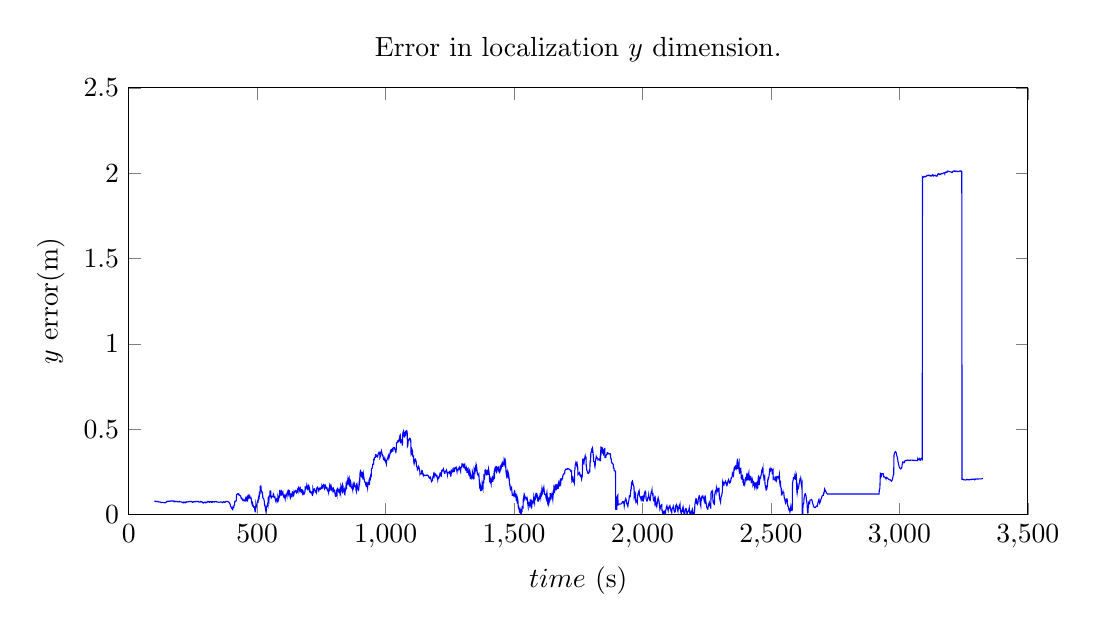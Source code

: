 % This file was created by matplotlib v0.1.0.
% Copyright (c) 2010--2014, Nico Schlömer <nico.schloemer@gmail.com>
% All rights reserved.
% 
% The lastest updates can be retrieved from
% 
% https://github.com/nschloe/matplotlib2tikz
% 
% where you can also submit bug reports and leavecomments.
% 
\begin{tikzpicture}

\begin{axis}[
title={Error in localization $y$ dimension.},
xlabel={$time$ (s)},
ylabel={$y$ error(m)},
xmin=0, xmax=3500,
ymin=0, ymax=2.5,
axis on top,
width=13cm,
height=7cm
]
\addplot [blue]
coordinates {
(100,0.077)
(101,0.078)
(102,0.078)
(103,0.078)
(104,0.078)
(105,0.076)
(106,0.077)
(107,0.077)
(108,0.077)
(109,0.076)
(110,0.076)
(111,0.076)
(112,0.076)
(113,0.076)
(114,0.076)
(115,0.074)
(116,0.074)
(117,0.074)
(118,0.073)
(119,0.074)
(120,0.074)
(121,0.074)
(122,0.074)
(123,0.073)
(124,0.072)
(125,0.072)
(126,0.07)
(127,0.07)
(128,0.07)
(129,0.071)
(130,0.071)
(131,0.071)
(132,0.071)
(133,0.07)
(134,0.07)
(135,0.07)
(136,0.07)
(137,0.07)
(138,0.07)
(139,0.07)
(140,0.069)
(141,0.068)
(142,0.068)
(143,0.069)
(144,0.07)
(145,0.071)
(146,0.072)
(147,0.075)
(148,0.076)
(149,0.076)
(150,0.077)
(151,0.076)
(152,0.077)
(153,0.078)
(154,0.078)
(155,0.078)
(156,0.078)
(157,0.078)
(158,0.078)
(159,0.078)
(160,0.078)
(161,0.079)
(162,0.079)
(163,0.079)
(164,0.079)
(165,0.079)
(166,0.079)
(167,0.079)
(168,0.08)
(169,0.079)
(170,0.079)
(171,0.079)
(172,0.079)
(173,0.079)
(174,0.079)
(175,0.079)
(176,0.076)
(177,0.075)
(178,0.075)
(179,0.078)
(180,0.078)
(181,0.077)
(182,0.076)
(183,0.076)
(184,0.077)
(185,0.077)
(186,0.076)
(187,0.077)
(188,0.077)
(189,0.077)
(190,0.075)
(191,0.075)
(192,0.075)
(193,0.074)
(194,0.074)
(195,0.074)
(196,0.074)
(197,0.077)
(198,0.078)
(199,0.077)
(200,0.074)
(201,0.074)
(202,0.074)
(203,0.074)
(204,0.074)
(205,0.074)
(206,0.074)
(207,0.072)
(208,0.071)
(209,0.071)
(210,0.071)
(211,0.068)
(212,0.068)
(213,0.068)
(214,0.068)
(215,0.073)
(216,0.072)
(217,0.072)
(218,0.07)
(219,0.07)
(220,0.069)
(221,0.072)
(222,0.073)
(223,0.073)
(224,0.074)
(225,0.072)
(226,0.073)
(227,0.073)
(228,0.074)
(229,0.074)
(230,0.075)
(231,0.074)
(232,0.074)
(233,0.075)
(234,0.075)
(235,0.076)
(236,0.076)
(237,0.076)
(238,0.076)
(239,0.076)
(240,0.076)
(241,0.076)
(242,0.076)
(243,0.076)
(244,0.077)
(245,0.076)
(246,0.075)
(247,0.075)
(248,0.072)
(249,0.072)
(250,0.073)
(251,0.073)
(252,0.073)
(253,0.075)
(254,0.075)
(255,0.075)
(256,0.075)
(257,0.075)
(258,0.075)
(259,0.076)
(260,0.075)
(261,0.076)
(262,0.076)
(263,0.076)
(264,0.076)
(265,0.076)
(266,0.077)
(267,0.077)
(268,0.077)
(269,0.076)
(270,0.076)
(271,0.076)
(272,0.076)
(273,0.073)
(274,0.073)
(275,0.073)
(276,0.073)
(277,0.073)
(278,0.073)
(279,0.076)
(280,0.075)
(281,0.075)
(282,0.075)
(283,0.075)
(284,0.075)
(285,0.075)
(286,0.072)
(287,0.071)
(288,0.07)
(289,0.069)
(290,0.067)
(291,0.067)
(292,0.071)
(293,0.071)
(294,0.071)
(295,0.072)
(296,0.071)
(297,0.072)
(298,0.072)
(299,0.069)
(300,0.069)
(301,0.069)
(302,0.07)
(303,0.072)
(304,0.072)
(305,0.073)
(306,0.073)
(307,0.076)
(308,0.076)
(309,0.076)
(310,0.076)
(311,0.076)
(312,0.076)
(313,0.072)
(314,0.072)
(315,0.072)
(316,0.075)
(317,0.075)
(318,0.075)
(319,0.075)
(320,0.076)
(321,0.076)
(322,0.072)
(323,0.072)
(324,0.072)
(325,0.072)
(326,0.075)
(327,0.076)
(328,0.076)
(329,0.074)
(330,0.074)
(331,0.074)
(332,0.073)
(333,0.075)
(334,0.075)
(335,0.075)
(336,0.076)
(337,0.076)
(338,0.076)
(339,0.076)
(340,0.075)
(341,0.075)
(342,0.076)
(343,0.074)
(344,0.074)
(345,0.073)
(346,0.073)
(347,0.073)
(348,0.073)
(349,0.073)
(350,0.072)
(351,0.072)
(352,0.072)
(353,0.073)
(354,0.073)
(355,0.073)
(356,0.073)
(357,0.074)
(358,0.074)
(359,0.074)
(360,0.073)
(361,0.073)
(362,0.073)
(363,0.071)
(364,0.071)
(365,0.07)
(366,0.073)
(367,0.073)
(368,0.073)
(369,0.074)
(370,0.073)
(371,0.074)
(372,0.071)
(373,0.072)
(374,0.072)
(375,0.072)
(376,0.073)
(377,0.074)
(378,0.076)
(379,0.076)
(380,0.076)
(381,0.077)
(382,0.077)
(383,0.076)
(384,0.076)
(385,0.077)
(386,0.076)
(387,0.075)
(388,0.074)
(389,0.074)
(390,0.071)
(391,0.07)
(392,0.068)
(393,0.064)
(394,0.062)
(395,0.059)
(396,0.051)
(397,0.047)
(398,0.045)
(399,0.043)
(400,0.041)
(401,0.037)
(402,0.035)
(403,0.033)
(404,0.031)
(405,0.029)
(406,0.043)
(407,0.041)
(408,0.04)
(409,0.04)
(410,0.055)
(411,0.055)
(412,0.057)
(413,0.076)
(414,0.078)
(415,0.078)
(416,0.079)
(417,0.079)
(418,0.08)
(419,0.081)
(420,0.117)
(421,0.118)
(422,0.119)
(423,0.12)
(424,0.122)
(425,0.122)
(426,0.122)
(427,0.119)
(428,0.12)
(429,0.12)
(430,0.112)
(431,0.112)
(432,0.111)
(433,0.111)
(434,0.111)
(435,0.109)
(436,0.108)
(437,0.098)
(438,0.096)
(439,0.098)
(440,0.097)
(441,0.093)
(442,0.088)
(443,0.086)
(444,0.088)
(445,0.089)
(446,0.083)
(447,0.084)
(448,0.082)
(449,0.08)
(450,0.08)
(451,0.085)
(452,0.085)
(453,0.082)
(454,0.088)
(455,0.082)
(456,0.082)
(457,0.098)
(458,0.095)
(459,0.089)
(460,0.094)
(461,0.082)
(462,0.08)
(463,0.083)
(464,0.109)
(465,0.112)
(466,0.106)
(467,0.1)
(468,0.097)
(469,0.1)
(470,0.107)
(471,0.11)
(472,0.102)
(473,0.097)
(474,0.096)
(475,0.098)
(476,0.099)
(477,0.092)
(478,0.075)
(479,0.068)
(480,0.062)
(481,0.073)
(482,0.07)
(483,0.059)
(484,0.055)
(485,0.049)
(486,0.044)
(487,0.045)
(488,0.046)
(489,0.045)
(490,0.038)
(491,0.025)
(492,0.028)
(493,0.023)
(494,0.02)
(495,0.062)
(496,0.054)
(497,0.047)
(498,0.05)
(499,0.051)
(500,0.056)
(501,0.062)
(502,0.081)
(503,0.083)
(504,0.08)
(505,0.1)
(506,0.103)
(507,0.109)
(508,0.104)
(509,0.128)
(510,0.127)
(511,0.125)
(512,0.163)
(513,0.167)
(514,0.167)
(515,0.161)
(516,0.138)
(517,0.135)
(518,0.134)
(519,0.127)
(520,0.129)
(521,0.125)
(522,0.101)
(523,0.096)
(524,0.096)
(525,0.095)
(526,0.09)
(527,0.084)
(528,0.074)
(529,0.055)
(530,0.056)
(531,0.05)
(532,0.04)
(533,0.027)
(534,0.019)
(535,0.012)
(536,0.042)
(537,0.044)
(538,0.049)
(539,0.051)
(540,0.058)
(541,0.054)
(542,0.05)
(543,0.098)
(544,0.1)
(545,0.093)
(546,0.085)
(547,0.107)
(548,0.106)
(549,0.106)
(550,0.135)
(551,0.138)
(552,0.137)
(553,0.135)
(554,0.1)
(555,0.098)
(556,0.107)
(557,0.107)
(558,0.104)
(559,0.104)
(560,0.106)
(561,0.106)
(562,0.105)
(563,0.122)
(564,0.12)
(565,0.113)
(566,0.102)
(567,0.1)
(568,0.101)
(569,0.102)
(570,0.095)
(571,0.087)
(572,0.08)
(573,0.076)
(574,0.088)
(575,0.09)
(576,0.093)
(577,0.09)
(578,0.087)
(579,0.079)
(580,0.076)
(581,0.108)
(582,0.102)
(583,0.097)
(584,0.091)
(585,0.099)
(586,0.1)
(587,0.103)
(588,0.139)
(589,0.138)
(590,0.135)
(591,0.116)
(592,0.114)
(593,0.114)
(594,0.14)
(595,0.138)
(596,0.129)
(597,0.122)
(598,0.127)
(599,0.126)
(600,0.13)
(601,0.121)
(602,0.114)
(603,0.105)
(604,0.102)
(605,0.105)
(606,0.109)
(607,0.1)
(608,0.096)
(609,0.091)
(610,0.112)
(611,0.112)
(612,0.114)
(613,0.119)
(614,0.118)
(615,0.111)
(616,0.106)
(617,0.128)
(618,0.129)
(619,0.134)
(620,0.129)
(621,0.125)
(622,0.12)
(623,0.14)
(624,0.138)
(625,0.14)
(626,0.139)
(627,0.115)
(628,0.105)
(629,0.1)
(630,0.121)
(631,0.121)
(632,0.116)
(633,0.113)
(634,0.104)
(635,0.104)
(636,0.104)
(637,0.133)
(638,0.132)
(639,0.13)
(640,0.117)
(641,0.114)
(642,0.111)
(643,0.115)
(644,0.137)
(645,0.135)
(646,0.131)
(647,0.132)
(648,0.134)
(649,0.137)
(650,0.14)
(651,0.137)
(652,0.135)
(653,0.129)
(654,0.133)
(655,0.138)
(656,0.136)
(657,0.143)
(658,0.136)
(659,0.132)
(660,0.152)
(661,0.152)
(662,0.159)
(663,0.156)
(664,0.15)
(665,0.143)
(666,0.138)
(667,0.153)
(668,0.156)
(669,0.15)
(670,0.145)
(671,0.138)
(672,0.133)
(673,0.131)
(674,0.145)
(675,0.145)
(676,0.141)
(677,0.122)
(678,0.116)
(679,0.117)
(680,0.131)
(681,0.127)
(682,0.125)
(683,0.122)
(684,0.127)
(685,0.128)
(686,0.132)
(687,0.158)
(688,0.156)
(689,0.153)
(690,0.159)
(691,0.157)
(692,0.156)
(693,0.169)
(694,0.16)
(695,0.153)
(696,0.15)
(697,0.165)
(698,0.167)
(699,0.17)
(700,0.157)
(701,0.154)
(702,0.145)
(703,0.141)
(704,0.152)
(705,0.143)
(706,0.136)
(707,0.131)
(708,0.127)
(709,0.127)
(710,0.133)
(711,0.132)
(712,0.131)
(713,0.128)
(714,0.117)
(715,0.113)
(716,0.112)
(717,0.151)
(718,0.144)
(719,0.137)
(720,0.148)
(721,0.148)
(722,0.149)
(723,0.15)
(724,0.148)
(725,0.143)
(726,0.131)
(727,0.131)
(728,0.133)
(729,0.136)
(730,0.133)
(731,0.129)
(732,0.155)
(733,0.156)
(734,0.156)
(735,0.159)
(736,0.155)
(737,0.151)
(738,0.144)
(739,0.151)
(740,0.151)
(741,0.146)
(742,0.153)
(743,0.15)
(744,0.148)
(745,0.148)
(746,0.154)
(747,0.155)
(748,0.153)
(749,0.157)
(750,0.152)
(751,0.152)
(752,0.168)
(753,0.163)
(754,0.161)
(755,0.158)
(756,0.167)
(757,0.166)
(758,0.174)
(759,0.176)
(760,0.173)
(761,0.164)
(762,0.156)
(763,0.166)
(764,0.169)
(765,0.161)
(766,0.165)
(767,0.157)
(768,0.156)
(769,0.154)
(770,0.158)
(771,0.159)
(772,0.156)
(773,0.147)
(774,0.14)
(775,0.139)
(776,0.14)
(777,0.134)
(778,0.128)
(779,0.148)
(780,0.146)
(781,0.144)
(782,0.168)
(783,0.177)
(784,0.174)
(785,0.164)
(786,0.151)
(787,0.144)
(788,0.144)
(789,0.162)
(790,0.156)
(791,0.147)
(792,0.141)
(793,0.151)
(794,0.151)
(795,0.155)
(796,0.156)
(797,0.15)
(798,0.133)
(799,0.133)
(800,0.138)
(801,0.14)
(802,0.132)
(803,0.125)
(804,0.111)
(805,0.108)
(806,0.107)
(807,0.108)
(808,0.114)
(809,0.145)
(810,0.132)
(811,0.122)
(812,0.15)
(813,0.154)
(814,0.153)
(815,0.142)
(816,0.143)
(817,0.134)
(818,0.131)
(819,0.13)
(820,0.138)
(821,0.143)
(822,0.131)
(823,0.142)
(824,0.135)
(825,0.127)
(826,0.171)
(827,0.167)
(828,0.159)
(829,0.148)
(830,0.141)
(831,0.135)
(832,0.132)
(833,0.172)
(834,0.167)
(835,0.152)
(836,0.139)
(837,0.135)
(838,0.133)
(839,0.128)
(840,0.141)
(841,0.132)
(842,0.126)
(843,0.14)
(844,0.143)
(845,0.15)
(846,0.169)
(847,0.161)
(848,0.148)
(849,0.187)
(850,0.184)
(851,0.191)
(852,0.187)
(853,0.202)
(854,0.189)
(855,0.185)
(856,0.209)
(857,0.207)
(858,0.212)
(859,0.187)
(860,0.174)
(861,0.166)
(862,0.165)
(863,0.198)
(864,0.195)
(865,0.182)
(866,0.165)
(867,0.159)
(868,0.157)
(869,0.154)
(870,0.158)
(871,0.153)
(872,0.145)
(873,0.17)
(874,0.165)
(875,0.158)
(876,0.164)
(877,0.192)
(878,0.18)
(879,0.169)
(880,0.17)
(881,0.168)
(882,0.163)
(883,0.164)
(884,0.158)
(885,0.141)
(886,0.136)
(887,0.18)
(888,0.182)
(889,0.173)
(890,0.166)
(891,0.155)
(892,0.148)
(893,0.144)
(894,0.141)
(895,0.144)
(896,0.147)
(897,0.197)
(898,0.182)
(899,0.18)
(900,0.238)
(901,0.246)
(902,0.236)
(903,0.243)
(904,0.233)
(905,0.225)
(906,0.223)
(907,0.244)
(908,0.248)
(909,0.247)
(910,0.227)
(911,0.216)
(912,0.209)
(913,0.21)
(914,0.234)
(915,0.224)
(916,0.211)
(917,0.206)
(918,0.195)
(919,0.192)
(920,0.187)
(921,0.188)
(922,0.184)
(923,0.173)
(924,0.174)
(925,0.164)
(926,0.164)
(927,0.193)
(928,0.18)
(929,0.166)
(930,0.156)
(931,0.173)
(932,0.18)
(933,0.182)
(934,0.185)
(935,0.193)
(936,0.185)
(937,0.172)
(938,0.205)
(939,0.217)
(940,0.219)
(941,0.214)
(942,0.228)
(943,0.225)
(944,0.224)
(945,0.268)
(946,0.27)
(947,0.271)
(948,0.273)
(949,0.279)
(950,0.295)
(951,0.295)
(952,0.294)
(953,0.294)
(954,0.324)
(955,0.324)
(956,0.323)
(957,0.335)
(958,0.335)
(959,0.335)
(960,0.335)
(961,0.35)
(962,0.35)
(963,0.35)
(964,0.341)
(965,0.341)
(966,0.342)
(967,0.343)
(968,0.338)
(969,0.34)
(970,0.343)
(971,0.354)
(972,0.357)
(973,0.359)
(974,0.366)
(975,0.366)
(976,0.365)
(977,0.365)
(978,0.334)
(979,0.338)
(980,0.343)
(981,0.365)
(982,0.366)
(983,0.366)
(984,0.372)
(985,0.363)
(986,0.356)
(987,0.353)
(988,0.345)
(989,0.346)
(990,0.345)
(991,0.332)
(992,0.323)
(993,0.322)
(994,0.322)
(995,0.319)
(996,0.324)
(997,0.33)
(998,0.324)
(999,0.317)
(1000,0.312)
(1001,0.305)
(1002,0.301)
(1003,0.295)
(1004,0.315)
(1005,0.319)
(1006,0.323)
(1007,0.326)
(1008,0.33)
(1009,0.335)
(1010,0.33)
(1011,0.343)
(1012,0.338)
(1013,0.342)
(1014,0.337)
(1015,0.345)
(1016,0.348)
(1017,0.359)
(1018,0.366)
(1019,0.361)
(1020,0.364)
(1021,0.378)
(1022,0.38)
(1023,0.377)
(1024,0.371)
(1025,0.374)
(1026,0.379)
(1027,0.373)
(1028,0.372)
(1029,0.379)
(1030,0.392)
(1031,0.391)
(1032,0.39)
(1033,0.392)
(1034,0.392)
(1035,0.386)
(1036,0.382)
(1037,0.379)
(1038,0.38)
(1039,0.369)
(1040,0.365)
(1041,0.371)
(1042,0.408)
(1043,0.421)
(1044,0.422)
(1045,0.422)
(1046,0.425)
(1047,0.43)
(1048,0.432)
(1049,0.431)
(1050,0.432)
(1051,0.435)
(1052,0.428)
(1053,0.431)
(1054,0.439)
(1055,0.454)
(1056,0.463)
(1057,0.466)
(1058,0.45)
(1059,0.422)
(1060,0.423)
(1061,0.432)
(1062,0.437)
(1063,0.437)
(1064,0.438)
(1065,0.404)
(1066,0.418)
(1067,0.474)
(1068,0.483)
(1069,0.483)
(1070,0.488)
(1071,0.476)
(1072,0.461)
(1073,0.458)
(1074,0.467)
(1075,0.476)
(1076,0.48)
(1077,0.474)
(1078,0.469)
(1079,0.481)
(1080,0.489)
(1081,0.491)
(1082,0.49)
(1083,0.49)
(1084,0.486)
(1085,0.399)
(1086,0.402)
(1087,0.413)
(1088,0.433)
(1089,0.436)
(1090,0.433)
(1091,0.434)
(1092,0.441)
(1093,0.446)
(1094,0.447)
(1095,0.446)
(1096,0.444)
(1097,0.44)
(1098,0.432)
(1099,0.366)
(1100,0.373)
(1101,0.378)
(1102,0.351)
(1103,0.349)
(1104,0.357)
(1105,0.364)
(1106,0.342)
(1107,0.337)
(1108,0.336)
(1109,0.338)
(1110,0.303)
(1111,0.297)
(1112,0.304)
(1113,0.316)
(1114,0.32)
(1115,0.317)
(1116,0.322)
(1117,0.318)
(1118,0.317)
(1119,0.312)
(1120,0.284)
(1121,0.281)
(1122,0.282)
(1123,0.278)
(1124,0.262)
(1125,0.264)
(1126,0.272)
(1127,0.275)
(1128,0.275)
(1129,0.281)
(1130,0.276)
(1131,0.27)
(1132,0.263)
(1133,0.255)
(1134,0.237)
(1135,0.241)
(1136,0.239)
(1137,0.24)
(1138,0.239)
(1139,0.239)
(1140,0.239)
(1141,0.258)
(1142,0.257)
(1143,0.256)
(1144,0.241)
(1145,0.234)
(1146,0.233)
(1147,0.229)
(1148,0.235)
(1149,0.233)
(1150,0.232)
(1151,0.229)
(1152,0.229)
(1153,0.228)
(1154,0.229)
(1155,0.229)
(1156,0.229)
(1157,0.228)
(1158,0.228)
(1159,0.228)
(1160,0.228)
(1161,0.232)
(1162,0.231)
(1163,0.23)
(1164,0.23)
(1165,0.229)
(1166,0.227)
(1167,0.225)
(1168,0.22)
(1169,0.216)
(1170,0.216)
(1171,0.217)
(1172,0.212)
(1173,0.211)
(1174,0.212)
(1175,0.217)
(1176,0.213)
(1177,0.204)
(1178,0.197)
(1179,0.193)
(1180,0.196)
(1181,0.199)
(1182,0.199)
(1183,0.203)
(1184,0.22)
(1185,0.219)
(1186,0.221)
(1187,0.237)
(1188,0.234)
(1189,0.226)
(1190,0.236)
(1191,0.23)
(1192,0.233)
(1193,0.232)
(1194,0.236)
(1195,0.233)
(1196,0.232)
(1197,0.225)
(1198,0.227)
(1199,0.229)
(1200,0.228)
(1201,0.219)
(1202,0.213)
(1203,0.204)
(1204,0.217)
(1205,0.217)
(1206,0.216)
(1207,0.214)
(1208,0.223)
(1209,0.223)
(1210,0.222)
(1211,0.235)
(1212,0.243)
(1213,0.243)
(1214,0.239)
(1215,0.23)
(1216,0.226)
(1217,0.225)
(1218,0.257)
(1219,0.258)
(1220,0.256)
(1221,0.262)
(1222,0.262)
(1223,0.26)
(1224,0.263)
(1225,0.267)
(1226,0.26)
(1227,0.256)
(1228,0.247)
(1229,0.242)
(1230,0.242)
(1231,0.242)
(1232,0.253)
(1233,0.253)
(1234,0.254)
(1235,0.255)
(1236,0.253)
(1237,0.26)
(1238,0.256)
(1239,0.248)
(1240,0.241)
(1241,0.232)
(1242,0.244)
(1243,0.245)
(1244,0.245)
(1245,0.247)
(1246,0.248)
(1247,0.245)
(1248,0.243)
(1249,0.251)
(1250,0.253)
(1251,0.25)
(1252,0.243)
(1253,0.232)
(1254,0.226)
(1255,0.227)
(1256,0.259)
(1257,0.257)
(1258,0.257)
(1259,0.253)
(1260,0.251)
(1261,0.25)
(1262,0.268)
(1263,0.27)
(1264,0.262)
(1265,0.254)
(1266,0.252)
(1267,0.251)
(1268,0.252)
(1269,0.272)
(1270,0.273)
(1271,0.275)
(1272,0.273)
(1273,0.27)
(1274,0.272)
(1275,0.275)
(1276,0.266)
(1277,0.259)
(1278,0.251)
(1279,0.264)
(1280,0.264)
(1281,0.265)
(1282,0.262)
(1283,0.269)
(1284,0.268)
(1285,0.267)
(1286,0.275)
(1287,0.278)
(1288,0.28)
(1289,0.277)
(1290,0.263)
(1291,0.257)
(1292,0.252)
(1293,0.276)
(1294,0.277)
(1295,0.275)
(1296,0.275)
(1297,0.293)
(1298,0.291)
(1299,0.293)
(1300,0.294)
(1301,0.296)
(1302,0.29)
(1303,0.279)
(1304,0.279)
(1305,0.274)
(1306,0.274)
(1307,0.293)
(1308,0.295)
(1309,0.276)
(1310,0.27)
(1311,0.261)
(1312,0.262)
(1313,0.271)
(1314,0.276)
(1315,0.269)
(1316,0.259)
(1317,0.244)
(1318,0.27)
(1319,0.27)
(1320,0.267)
(1321,0.269)
(1322,0.249)
(1323,0.239)
(1324,0.235)
(1325,0.252)
(1326,0.257)
(1327,0.26)
(1328,0.24)
(1329,0.225)
(1330,0.207)
(1331,0.232)
(1332,0.224)
(1333,0.224)
(1334,0.219)
(1335,0.221)
(1336,0.212)
(1337,0.215)
(1338,0.25)
(1339,0.244)
(1340,0.234)
(1341,0.218)
(1342,0.211)
(1343,0.213)
(1344,0.212)
(1345,0.267)
(1346,0.263)
(1347,0.256)
(1348,0.251)
(1349,0.27)
(1350,0.278)
(1351,0.275)
(1352,0.288)
(1353,0.275)
(1354,0.253)
(1355,0.269)
(1356,0.258)
(1357,0.243)
(1358,0.235)
(1359,0.235)
(1360,0.231)
(1361,0.233)
(1362,0.237)
(1363,0.239)
(1364,0.211)
(1365,0.196)
(1366,0.165)
(1367,0.154)
(1368,0.15)
(1369,0.172)
(1370,0.166)
(1371,0.16)
(1372,0.151)
(1373,0.156)
(1374,0.146)
(1375,0.149)
(1376,0.183)
(1377,0.174)
(1378,0.158)
(1379,0.151)
(1380,0.186)
(1381,0.189)
(1382,0.188)
(1383,0.225)
(1384,0.221)
(1385,0.217)
(1386,0.229)
(1387,0.259)
(1388,0.262)
(1389,0.259)
(1390,0.257)
(1391,0.245)
(1392,0.237)
(1393,0.235)
(1394,0.256)
(1395,0.258)
(1396,0.251)
(1397,0.242)
(1398,0.236)
(1399,0.236)
(1400,0.241)
(1401,0.265)
(1402,0.257)
(1403,0.243)
(1404,0.228)
(1405,0.193)
(1406,0.191)
(1407,0.189)
(1408,0.207)
(1409,0.2)
(1410,0.194)
(1411,0.183)
(1412,0.205)
(1413,0.207)
(1414,0.215)
(1415,0.218)
(1416,0.202)
(1417,0.191)
(1418,0.219)
(1419,0.218)
(1420,0.217)
(1421,0.213)
(1422,0.237)
(1423,0.231)
(1424,0.226)
(1425,0.265)
(1426,0.274)
(1427,0.277)
(1428,0.271)
(1429,0.269)
(1430,0.254)
(1431,0.251)
(1432,0.28)
(1433,0.279)
(1434,0.277)
(1435,0.273)
(1436,0.265)
(1437,0.259)
(1438,0.266)
(1439,0.276)
(1440,0.278)
(1441,0.271)
(1442,0.255)
(1443,0.257)
(1444,0.248)
(1445,0.251)
(1446,0.254)
(1447,0.277)
(1448,0.272)
(1449,0.269)
(1450,0.281)
(1451,0.279)
(1452,0.292)
(1453,0.301)
(1454,0.304)
(1455,0.296)
(1456,0.28)
(1457,0.298)
(1458,0.295)
(1459,0.293)
(1460,0.294)
(1461,0.314)
(1462,0.303)
(1463,0.297)
(1464,0.318)
(1465,0.323)
(1466,0.317)
(1467,0.302)
(1468,0.272)
(1469,0.245)
(1470,0.236)
(1471,0.255)
(1472,0.254)
(1473,0.239)
(1474,0.252)
(1475,0.245)
(1476,0.223)
(1477,0.22)
(1478,0.241)
(1479,0.235)
(1480,0.221)
(1481,0.213)
(1482,0.183)
(1483,0.174)
(1484,0.175)
(1485,0.154)
(1486,0.149)
(1487,0.144)
(1488,0.145)
(1489,0.15)
(1490,0.165)
(1491,0.149)
(1492,0.131)
(1493,0.115)
(1494,0.117)
(1495,0.113)
(1496,0.112)
(1497,0.117)
(1498,0.117)
(1499,0.112)
(1500,0.127)
(1501,0.127)
(1502,0.138)
(1503,0.136)
(1504,0.116)
(1505,0.103)
(1506,0.124)
(1507,0.109)
(1508,0.095)
(1509,0.101)
(1510,0.089)
(1511,0.082)
(1512,0.104)
(1513,0.099)
(1514,0.093)
(1515,0.084)
(1516,0.052)
(1517,0.039)
(1518,0.036)
(1519,0.042)
(1520,0.037)
(1521,0.016)
(1522,0.014)
(1523,0.011)
(1524,0.01)
(1525,0.023)
(1526,0.028)
(1527,0.018)
(1528,0.004)
(1529,0.021)
(1530,0.018)
(1531,0.018)
(1532,0.044)
(1533,0.042)
(1534,0.043)
(1535,0.041)
(1536,0.089)
(1537,0.098)
(1538,0.104)
(1539,0.114)
(1540,0.107)
(1541,0.097)
(1542,0.108)
(1543,0.102)
(1544,0.102)
(1545,0.099)
(1546,0.099)
(1547,0.091)
(1548,0.086)
(1549,0.086)
(1550,0.087)
(1551,0.096)
(1552,0.09)
(1553,0.069)
(1554,0.058)
(1555,0.048)
(1556,0.072)
(1557,0.071)
(1558,0.068)
(1559,0.061)
(1560,0.059)
(1561,0.052)
(1562,0.058)
(1563,0.086)
(1564,0.086)
(1565,0.074)
(1566,0.059)
(1567,0.044)
(1568,0.04)
(1569,0.043)
(1570,0.08)
(1571,0.077)
(1572,0.072)
(1573,0.072)
(1574,0.068)
(1575,0.073)
(1576,0.08)
(1577,0.105)
(1578,0.097)
(1579,0.078)
(1580,0.069)
(1581,0.095)
(1582,0.096)
(1583,0.094)
(1584,0.113)
(1585,0.109)
(1586,0.104)
(1587,0.108)
(1588,0.123)
(1589,0.122)
(1590,0.116)
(1591,0.104)
(1592,0.085)
(1593,0.079)
(1594,0.078)
(1595,0.098)
(1596,0.097)
(1597,0.092)
(1598,0.1)
(1599,0.096)
(1600,0.093)
(1601,0.095)
(1602,0.119)
(1603,0.117)
(1604,0.104)
(1605,0.118)
(1606,0.108)
(1607,0.11)
(1608,0.116)
(1609,0.155)
(1610,0.15)
(1611,0.144)
(1612,0.136)
(1613,0.147)
(1614,0.146)
(1615,0.152)
(1616,0.159)
(1617,0.146)
(1618,0.13)
(1619,0.119)
(1620,0.119)
(1621,0.118)
(1622,0.118)
(1623,0.111)
(1624,0.107)
(1625,0.093)
(1626,0.089)
(1627,0.121)
(1628,0.129)
(1629,0.111)
(1630,0.094)
(1631,0.067)
(1632,0.058)
(1633,0.055)
(1634,0.094)
(1635,0.096)
(1636,0.09)
(1637,0.078)
(1638,0.087)
(1639,0.082)
(1640,0.086)
(1641,0.125)
(1642,0.112)
(1643,0.101)
(1644,0.089)
(1645,0.118)
(1646,0.118)
(1647,0.118)
(1648,0.124)
(1649,0.114)
(1650,0.1)
(1651,0.089)
(1652,0.112)
(1653,0.121)
(1654,0.125)
(1655,0.152)
(1656,0.144)
(1657,0.134)
(1658,0.132)
(1659,0.166)
(1660,0.166)
(1661,0.173)
(1662,0.172)
(1663,0.152)
(1664,0.145)
(1665,0.145)
(1666,0.174)
(1667,0.175)
(1668,0.164)
(1669,0.156)
(1670,0.158)
(1671,0.155)
(1672,0.154)
(1673,0.184)
(1674,0.19)
(1675,0.183)
(1676,0.171)
(1677,0.167)
(1678,0.167)
(1679,0.173)
(1680,0.199)
(1681,0.195)
(1682,0.188)
(1683,0.206)
(1684,0.204)
(1685,0.202)
(1686,0.202)
(1687,0.212)
(1688,0.212)
(1689,0.211)
(1690,0.229)
(1691,0.231)
(1692,0.233)
(1693,0.233)
(1694,0.239)
(1695,0.24)
(1696,0.24)
(1697,0.24)
(1698,0.258)
(1699,0.259)
(1700,0.262)
(1701,0.266)
(1702,0.266)
(1703,0.266)
(1704,0.266)
(1705,0.265)
(1706,0.265)
(1707,0.265)
(1708,0.27)
(1709,0.27)
(1710,0.269)
(1711,0.269)
(1712,0.268)
(1713,0.267)
(1714,0.266)
(1715,0.265)
(1716,0.265)
(1717,0.264)
(1718,0.261)
(1719,0.26)
(1720,0.257)
(1721,0.253)
(1722,0.25)
(1723,0.249)
(1724,0.252)
(1725,0.198)
(1726,0.202)
(1727,0.2)
(1728,0.204)
(1729,0.211)
(1730,0.203)
(1731,0.195)
(1732,0.191)
(1733,0.192)
(1734,0.188)
(1735,0.183)
(1736,0.258)
(1737,0.262)
(1738,0.288)
(1739,0.294)
(1740,0.299)
(1741,0.306)
(1742,0.303)
(1743,0.296)
(1744,0.285)
(1745,0.282)
(1746,0.294)
(1747,0.285)
(1748,0.274)
(1749,0.236)
(1750,0.239)
(1751,0.241)
(1752,0.238)
(1753,0.237)
(1754,0.244)
(1755,0.246)
(1756,0.239)
(1757,0.227)
(1758,0.225)
(1759,0.228)
(1760,0.224)
(1761,0.22)
(1762,0.234)
(1763,0.209)
(1764,0.214)
(1765,0.223)
(1766,0.228)
(1767,0.323)
(1768,0.324)
(1769,0.314)
(1770,0.308)
(1771,0.32)
(1772,0.322)
(1773,0.313)
(1774,0.326)
(1775,0.331)
(1776,0.336)
(1777,0.344)
(1778,0.336)
(1779,0.336)
(1780,0.336)
(1781,0.289)
(1782,0.274)
(1783,0.262)
(1784,0.256)
(1785,0.254)
(1786,0.249)
(1787,0.243)
(1788,0.242)
(1789,0.247)
(1790,0.247)
(1791,0.244)
(1792,0.247)
(1793,0.259)
(1794,0.263)
(1795,0.247)
(1796,0.309)
(1797,0.307)
(1798,0.312)
(1799,0.366)
(1800,0.366)
(1801,0.368)
(1802,0.367)
(1803,0.386)
(1804,0.387)
(1805,0.391)
(1806,0.383)
(1807,0.371)
(1808,0.356)
(1809,0.34)
(1810,0.312)
(1811,0.312)
(1812,0.309)
(1813,0.301)
(1814,0.287)
(1815,0.28)
(1816,0.292)
(1817,0.308)
(1818,0.324)
(1819,0.326)
(1820,0.34)
(1821,0.336)
(1822,0.333)
(1823,0.332)
(1824,0.331)
(1825,0.331)
(1826,0.329)
(1827,0.32)
(1828,0.321)
(1829,0.322)
(1830,0.324)
(1831,0.324)
(1832,0.322)
(1833,0.32)
(1834,0.318)
(1835,0.331)
(1836,0.322)
(1837,0.313)
(1838,0.399)
(1839,0.382)
(1840,0.374)
(1841,0.39)
(1842,0.388)
(1843,0.388)
(1844,0.389)
(1845,0.367)
(1846,0.371)
(1847,0.374)
(1848,0.376)
(1849,0.355)
(1850,0.359)
(1851,0.361)
(1852,0.363)
(1853,0.391)
(1854,0.334)
(1855,0.334)
(1856,0.334)
(1857,0.334)
(1858,0.342)
(1859,0.347)
(1860,0.351)
(1861,0.354)
(1862,0.356)
(1863,0.362)
(1864,0.362)
(1865,0.362)
(1866,0.355)
(1867,0.356)
(1868,0.356)
(1869,0.356)
(1870,0.356)
(1871,0.356)
(1872,0.357)
(1873,0.357)
(1874,0.355)
(1875,0.355)
(1876,0.34)
(1877,0.327)
(1878,0.327)
(1879,0.315)
(1880,0.303)
(1881,0.303)
(1882,0.302)
(1883,0.301)
(1884,0.298)
(1885,0.297)
(1886,0.296)
(1887,0.274)
(1888,0.273)
(1889,0.272)
(1890,0.257)
(1891,0.257)
(1892,0.256)
(1893,0.255)
(1894,0.255)
(1895,0.254)
(1896,0.031)
(1897,0.03)
(1898,0.03)
(1899,0.031)
(1900,0.031)
(1901,0.103)
(1902,0.107)
(1903,0.11)
(1904,0.113)
(1905,0.056)
(1906,0.057)
(1907,0.059)
(1908,0.06)
(1909,0.061)
(1910,0.062)
(1911,0.062)
(1912,0.061)
(1913,0.061)
(1914,0.061)
(1915,0.062)
(1916,0.062)
(1917,0.062)
(1918,0.063)
(1919,0.066)
(1920,0.068)
(1921,0.071)
(1922,0.073)
(1923,0.076)
(1924,0.076)
(1925,0.069)
(1926,0.067)
(1927,0.07)
(1928,0.065)
(1929,0.05)
(1930,0.061)
(1931,0.075)
(1932,0.081)
(1933,0.085)
(1934,0.085)
(1935,0.093)
(1936,0.09)
(1937,0.083)
(1938,0.074)
(1939,0.063)
(1940,0.06)
(1941,0.057)
(1942,0.052)
(1943,0.048)
(1944,0.057)
(1945,0.072)
(1946,0.076)
(1947,0.083)
(1948,0.095)
(1949,0.11)
(1950,0.111)
(1951,0.108)
(1952,0.106)
(1953,0.113)
(1954,0.142)
(1955,0.141)
(1956,0.148)
(1957,0.179)
(1958,0.186)
(1959,0.191)
(1960,0.194)
(1961,0.185)
(1962,0.189)
(1963,0.181)
(1964,0.173)
(1965,0.169)
(1966,0.168)
(1967,0.157)
(1968,0.099)
(1969,0.105)
(1970,0.115)
(1971,0.103)
(1972,0.101)
(1973,0.11)
(1974,0.078)
(1975,0.082)
(1976,0.079)
(1977,0.075)
(1978,0.078)
(1979,0.079)
(1980,0.073)
(1981,0.107)
(1982,0.116)
(1983,0.123)
(1984,0.127)
(1985,0.13)
(1986,0.138)
(1987,0.141)
(1988,0.115)
(1989,0.11)
(1990,0.106)
(1991,0.105)
(1992,0.098)
(1993,0.096)
(1994,0.09)
(1995,0.098)
(1996,0.103)
(1997,0.102)
(1998,0.093)
(1999,0.105)
(2000,0.106)
(2001,0.085)
(2002,0.081)
(2003,0.08)
(2004,0.097)
(2005,0.091)
(2006,0.097)
(2007,0.106)
(2008,0.126)
(2009,0.13)
(2010,0.134)
(2011,0.128)
(2012,0.131)
(2013,0.127)
(2014,0.092)
(2015,0.09)
(2016,0.083)
(2017,0.079)
(2018,0.079)
(2019,0.084)
(2020,0.093)
(2021,0.098)
(2022,0.098)
(2023,0.105)
(2024,0.115)
(2025,0.101)
(2026,0.098)
(2027,0.091)
(2028,0.086)
(2029,0.083)
(2030,0.082)
(2031,0.103)
(2032,0.111)
(2033,0.121)
(2034,0.13)
(2035,0.129)
(2036,0.136)
(2037,0.144)
(2038,0.123)
(2039,0.12)
(2040,0.114)
(2041,0.117)
(2042,0.091)
(2043,0.084)
(2044,0.081)
(2045,0.086)
(2046,0.094)
(2047,0.098)
(2048,0.076)
(2049,0.087)
(2050,0.095)
(2051,0.086)
(2052,0.052)
(2053,0.05)
(2054,0.054)
(2055,0.06)
(2056,0.051)
(2057,0.061)
(2058,0.067)
(2059,0.084)
(2060,0.093)
(2061,0.098)
(2062,0.087)
(2063,0.086)
(2064,0.083)
(2065,0.071)
(2066,0.055)
(2067,0.043)
(2068,0.03)
(2069,0.035)
(2070,0.044)
(2071,0.049)
(2072,0.052)
(2073,0.051)
(2074,0.057)
(2075,0.058)
(2076,0.024)
(2077,0.023)
(2078,0.012)
(2079,0.014)
(2080,0.011)
(2081,0.001)
(2082,0.004)
(2083,0.019)
(2084,0.019)
(2085,0.018)
(2086,0.019)
(2087,0.01)
(2088,0.008)
(2089,0.002)
(2090,0.019)
(2091,0.028)
(2092,0.032)
(2093,0.042)
(2094,0.047)
(2095,0.051)
(2096,0.04)
(2097,0.035)
(2098,0.034)
(2099,0.029)
(2100,0.023)
(2101,0.037)
(2102,0.036)
(2103,0.038)
(2104,0.048)
(2105,0.047)
(2106,0.046)
(2107,0.05)
(2108,0.042)
(2109,0.034)
(2110,0.027)
(2111,0.022)
(2112,0.024)
(2113,0.019)
(2114,0.013)
(2115,0.032)
(2116,0.035)
(2117,0.039)
(2118,0.039)
(2119,0.043)
(2120,0.049)
(2121,0.044)
(2122,0.031)
(2123,0.022)
(2124,0.021)
(2125,0.016)
(2126,0.019)
(2127,0.017)
(2128,0.02)
(2129,0.046)
(2130,0.051)
(2131,0.049)
(2132,0.048)
(2133,0.056)
(2134,0.052)
(2135,0.044)
(2136,0.029)
(2137,0.024)
(2138,0.019)
(2139,0.037)
(2140,0.034)
(2141,0.034)
(2142,0.039)
(2143,0.051)
(2144,0.049)
(2145,0.055)
(2146,0.061)
(2147,0.035)
(2148,0.025)
(2149,0.018)
(2150,0.01)
(2151,0.001)
(2152,0.006)
(2153,0.021)
(2154,0.026)
(2155,0.028)
(2156,0.025)
(2157,0.04)
(2158,0.045)
(2159,0.035)
(2160,0.019)
(2161,0.01)
(2162,0.003)
(2163,0.009)
(2164,0.004)
(2165,0.007)
(2166,0.028)
(2167,0.03)
(2168,0.028)
(2169,0.036)
(2170,0.036)
(2171,0.029)
(2172,0.022)
(2173,0.004)
(2174,0.003)
(2175,0.007)
(2176,0.013)
(2177,0.015)
(2178,0.018)
(2179,0.022)
(2180,0.026)
(2181,0.03)
(2182,0.038)
(2183,0.021)
(2184,0.011)
(2185,0.005)
(2186,0.001)
(2187,0.003)
(2188,0.012)
(2189,0.016)
(2190,0.008)
(2191,0.011)
(2192,0.013)
(2193,0.011)
(2194,0.022)
(2195,0.03)
(2196,0.024)
(2197,0.001)
(2198,0.005)
(2199,0.009)
(2200,0.008)
(2201,0.003)
(2202,0.013)
(2203,0.019)
(2204,0.061)
(2205,0.063)
(2206,0.077)
(2207,0.079)
(2208,0.093)
(2209,0.093)
(2210,0.074)
(2211,0.066)
(2212,0.064)
(2213,0.061)
(2214,0.069)
(2215,0.064)
(2216,0.068)
(2217,0.085)
(2218,0.099)
(2219,0.1)
(2220,0.109)
(2221,0.11)
(2222,0.106)
(2223,0.094)
(2224,0.076)
(2225,0.06)
(2226,0.06)
(2227,0.052)
(2228,0.094)
(2229,0.093)
(2230,0.099)
(2231,0.093)
(2232,0.099)
(2233,0.102)
(2234,0.107)
(2235,0.109)
(2236,0.103)
(2237,0.099)
(2238,0.096)
(2239,0.092)
(2240,0.082)
(2241,0.078)
(2242,0.1)
(2243,0.104)
(2244,0.108)
(2245,0.104)
(2246,0.072)
(2247,0.075)
(2248,0.066)
(2249,0.058)
(2250,0.042)
(2251,0.039)
(2252,0.037)
(2253,0.032)
(2254,0.031)
(2255,0.038)
(2256,0.046)
(2257,0.053)
(2258,0.061)
(2259,0.066)
(2260,0.071)
(2261,0.063)
(2262,0.056)
(2263,0.05)
(2264,0.048)
(2265,0.044)
(2266,0.035)
(2267,0.13)
(2268,0.131)
(2269,0.136)
(2270,0.135)
(2271,0.13)
(2272,0.131)
(2273,0.135)
(2274,0.085)
(2275,0.074)
(2276,0.069)
(2277,0.066)
(2278,0.067)
(2279,0.061)
(2280,0.06)
(2281,0.113)
(2282,0.121)
(2283,0.131)
(2284,0.136)
(2285,0.141)
(2286,0.143)
(2287,0.135)
(2288,0.157)
(2289,0.15)
(2290,0.148)
(2291,0.139)
(2292,0.14)
(2293,0.136)
(2294,0.142)
(2295,0.154)
(2296,0.155)
(2297,0.155)
(2298,0.155)
(2299,0.108)
(2300,0.099)
(2301,0.09)
(2302,0.083)
(2303,0.078)
(2304,0.072)
(2305,0.094)
(2306,0.1)
(2307,0.109)
(2308,0.11)
(2309,0.118)
(2310,0.127)
(2311,0.132)
(2312,0.186)
(2313,0.179)
(2314,0.179)
(2315,0.184)
(2316,0.176)
(2317,0.173)
(2318,0.18)
(2319,0.188)
(2320,0.188)
(2321,0.187)
(2322,0.189)
(2323,0.194)
(2324,0.189)
(2325,0.183)
(2326,0.179)
(2327,0.183)
(2328,0.178)
(2329,0.171)
(2330,0.175)
(2331,0.183)
(2332,0.19)
(2333,0.198)
(2334,0.198)
(2335,0.203)
(2336,0.197)
(2337,0.194)
(2338,0.189)
(2339,0.193)
(2340,0.194)
(2341,0.186)
(2342,0.187)
(2343,0.193)
(2344,0.204)
(2345,0.212)
(2346,0.211)
(2347,0.215)
(2348,0.219)
(2349,0.22)
(2350,0.242)
(2351,0.239)
(2352,0.237)
(2353,0.23)
(2354,0.227)
(2355,0.243)
(2356,0.26)
(2357,0.274)
(2358,0.278)
(2359,0.279)
(2360,0.265)
(2361,0.267)
(2362,0.278)
(2363,0.285)
(2364,0.284)
(2365,0.279)
(2366,0.273)
(2367,0.282)
(2368,0.303)
(2369,0.319)
(2370,0.321)
(2371,0.272)
(2372,0.273)
(2373,0.271)
(2374,0.28)
(2375,0.297)
(2376,0.304)
(2377,0.248)
(2378,0.245)
(2379,0.25)
(2380,0.264)
(2381,0.261)
(2382,0.27)
(2383,0.271)
(2384,0.22)
(2385,0.21)
(2386,0.209)
(2387,0.22)
(2388,0.231)
(2389,0.231)
(2390,0.225)
(2391,0.185)
(2392,0.195)
(2393,0.207)
(2394,0.179)
(2395,0.182)
(2396,0.184)
(2397,0.18)
(2398,0.175)
(2399,0.185)
(2400,0.207)
(2401,0.212)
(2402,0.21)
(2403,0.206)
(2404,0.218)
(2405,0.227)
(2406,0.234)
(2407,0.244)
(2408,0.208)
(2409,0.211)
(2410,0.205)
(2411,0.204)
(2412,0.221)
(2413,0.238)
(2414,0.245)
(2415,0.209)
(2416,0.206)
(2417,0.213)
(2418,0.219)
(2419,0.211)
(2420,0.215)
(2421,0.219)
(2422,0.22)
(2423,0.189)
(2424,0.188)
(2425,0.194)
(2426,0.204)
(2427,0.209)
(2428,0.202)
(2429,0.199)
(2430,0.173)
(2431,0.178)
(2432,0.185)
(2433,0.188)
(2434,0.174)
(2435,0.171)
(2436,0.168)
(2437,0.159)
(2438,0.168)
(2439,0.185)
(2440,0.185)
(2441,0.179)
(2442,0.182)
(2443,0.165)
(2444,0.175)
(2445,0.179)
(2446,0.183)
(2447,0.158)
(2448,0.155)
(2449,0.159)
(2450,0.204)
(2451,0.215)
(2452,0.224)
(2453,0.222)
(2454,0.172)
(2455,0.181)
(2456,0.2)
(2457,0.211)
(2458,0.218)
(2459,0.219)
(2460,0.217)
(2461,0.226)
(2462,0.233)
(2463,0.24)
(2464,0.258)
(2465,0.26)
(2466,0.264)
(2467,0.246)
(2468,0.261)
(2469,0.27)
(2470,0.233)
(2471,0.231)
(2472,0.222)
(2473,0.209)
(2474,0.213)
(2475,0.214)
(2476,0.22)
(2477,0.18)
(2478,0.171)
(2479,0.164)
(2480,0.156)
(2481,0.166)
(2482,0.168)
(2483,0.168)
(2484,0.151)
(2485,0.155)
(2486,0.169)
(2487,0.173)
(2488,0.207)
(2489,0.211)
(2490,0.208)
(2491,0.212)
(2492,0.22)
(2493,0.23)
(2494,0.244)
(2495,0.259)
(2496,0.256)
(2497,0.265)
(2498,0.257)
(2499,0.261)
(2500,0.261)
(2501,0.264)
(2502,0.268)
(2503,0.266)
(2504,0.263)
(2505,0.235)
(2506,0.246)
(2507,0.26)
(2508,0.263)
(2509,0.213)
(2510,0.216)
(2511,0.22)
(2512,0.219)
(2513,0.204)
(2514,0.204)
(2515,0.204)
(2516,0.205)
(2517,0.201)
(2518,0.205)
(2519,0.223)
(2520,0.203)
(2521,0.204)
(2522,0.199)
(2523,0.207)
(2524,0.222)
(2525,0.222)
(2526,0.216)
(2527,0.216)
(2528,0.218)
(2529,0.22)
(2530,0.215)
(2531,0.22)
(2532,0.226)
(2533,0.234)
(2534,0.192)
(2535,0.181)
(2536,0.187)
(2537,0.198)
(2538,0.165)
(2539,0.157)
(2540,0.155)
(2541,0.118)
(2542,0.12)
(2543,0.118)
(2544,0.127)
(2545,0.126)
(2546,0.131)
(2547,0.136)
(2548,0.128)
(2549,0.128)
(2550,0.128)
(2551,0.112)
(2552,0.099)
(2553,0.092)
(2554,0.09)
(2555,0.081)
(2556,0.073)
(2557,0.066)
(2558,0.069)
(2559,0.081)
(2560,0.091)
(2561,0.091)
(2562,0.092)
(2563,0.092)
(2564,0.069)
(2565,0.058)
(2566,0.049)
(2567,0.048)
(2568,0.044)
(2569,0.035)
(2570,0.028)
(2571,0.029)
(2572,0.031)
(2573,0.023)
(2574,0.015)
(2575,0.022)
(2576,0.035)
(2577,0.044)
(2578,0.028)
(2579,0.025)
(2580,0.025)
(2581,0.023)
(2582,0.023)
(2583,0.028)
(2584,0.183)
(2585,0.191)
(2586,0.199)
(2587,0.204)
(2588,0.216)
(2589,0.217)
(2590,0.209)
(2591,0.211)
(2592,0.215)
(2593,0.227)
(2594,0.22)
(2595,0.221)
(2596,0.217)
(2597,0.203)
(2598,0.239)
(2599,0.234)
(2600,0.161)
(2601,0.137)
(2602,0.124)
(2603,0.135)
(2604,0.158)
(2605,0.148)
(2606,0.15)
(2607,0.157)
(2608,0.16)
(2609,0.174)
(2610,0.181)
(2611,0.186)
(2612,0.198)
(2613,0.207)
(2614,0.205)
(2615,0.206)
(2616,0.213)
(2617,0.204)
(2618,0.181)
(2619,0.171)
(2620,0.175)
(2621,0.181)
(2622,0.003)
(2623,0.002)
(2624,0.004)
(2625,0.059)
(2626,0.06)
(2627,0.064)
(2628,0.07)
(2629,0.095)
(2630,0.102)
(2631,0.11)
(2632,0.119)
(2633,0.121)
(2634,0.122)
(2635,0.116)
(2636,0.112)
(2637,0.107)
(2638,0.088)
(2639,0.08)
(2640,0.071)
(2641,0.061)
(2642,0.025)
(2643,0.015)
(2644,0.005)
(2645,0.036)
(2646,0.043)
(2647,0.07)
(2648,0.074)
(2649,0.073)
(2650,0.07)
(2651,0.067)
(2652,0.084)
(2653,0.084)
(2654,0.085)
(2655,0.086)
(2656,0.086)
(2657,0.087)
(2658,0.088)
(2659,0.085)
(2660,0.083)
(2661,0.076)
(2662,0.071)
(2663,0.064)
(2664,0.059)
(2665,0.054)
(2666,0.048)
(2667,0.046)
(2668,0.043)
(2669,0.042)
(2670,0.041)
(2671,0.041)
(2672,0.041)
(2673,0.042)
(2674,0.044)
(2675,0.046)
(2676,0.048)
(2677,0.049)
(2678,0.05)
(2679,0.05)
(2680,0.048)
(2681,0.051)
(2682,0.058)
(2683,0.07)
(2684,0.075)
(2685,0.078)
(2686,0.086)
(2687,0.089)
(2688,0.079)
(2689,0.071)
(2690,0.066)
(2691,0.07)
(2692,0.076)
(2693,0.08)
(2694,0.085)
(2695,0.089)
(2696,0.094)
(2697,0.097)
(2698,0.103)
(2699,0.107)
(2700,0.111)
(2701,0.111)
(2702,0.112)
(2703,0.112)
(2704,0.112)
(2705,0.126)
(2706,0.126)
(2707,0.126)
(2708,0.14)
(2709,0.15)
(2710,0.147)
(2711,0.143)
(2712,0.14)
(2713,0.137)
(2714,0.134)
(2715,0.131)
(2716,0.128)
(2717,0.126)
(2718,0.124)
(2719,0.123)
(2720,0.12)
(2721,0.12)
(2722,0.12)
(2723,0.12)
(2724,0.12)
(2725,0.12)
(2726,0.12)
(2727,0.12)
(2728,0.12)
(2729,0.12)
(2730,0.12)
(2731,0.12)
(2732,0.12)
(2733,0.12)
(2734,0.12)
(2735,0.12)
(2736,0.12)
(2737,0.12)
(2738,0.12)
(2739,0.12)
(2740,0.12)
(2741,0.12)
(2742,0.12)
(2743,0.12)
(2744,0.12)
(2745,0.12)
(2746,0.12)
(2747,0.12)
(2748,0.12)
(2749,0.12)
(2750,0.12)
(2751,0.12)
(2752,0.12)
(2753,0.12)
(2754,0.12)
(2755,0.12)
(2756,0.12)
(2757,0.12)
(2758,0.12)
(2759,0.12)
(2760,0.12)
(2761,0.12)
(2762,0.12)
(2763,0.12)
(2764,0.12)
(2765,0.12)
(2766,0.12)
(2767,0.12)
(2768,0.12)
(2769,0.12)
(2770,0.12)
(2771,0.12)
(2772,0.12)
(2773,0.12)
(2774,0.12)
(2775,0.12)
(2776,0.12)
(2777,0.12)
(2778,0.12)
(2779,0.12)
(2780,0.12)
(2781,0.12)
(2782,0.12)
(2783,0.12)
(2784,0.12)
(2785,0.12)
(2786,0.12)
(2787,0.12)
(2788,0.12)
(2789,0.12)
(2790,0.12)
(2791,0.12)
(2792,0.12)
(2793,0.12)
(2794,0.12)
(2795,0.12)
(2796,0.12)
(2797,0.12)
(2798,0.12)
(2799,0.12)
(2800,0.12)
(2801,0.12)
(2802,0.12)
(2803,0.12)
(2804,0.12)
(2805,0.12)
(2806,0.12)
(2807,0.12)
(2808,0.12)
(2809,0.12)
(2810,0.12)
(2811,0.12)
(2812,0.12)
(2813,0.12)
(2814,0.12)
(2815,0.12)
(2816,0.12)
(2817,0.12)
(2818,0.12)
(2819,0.12)
(2820,0.12)
(2821,0.12)
(2822,0.12)
(2823,0.12)
(2824,0.12)
(2825,0.12)
(2826,0.12)
(2827,0.12)
(2828,0.12)
(2829,0.12)
(2830,0.12)
(2831,0.12)
(2832,0.12)
(2833,0.12)
(2834,0.12)
(2835,0.12)
(2836,0.12)
(2837,0.12)
(2838,0.12)
(2839,0.12)
(2840,0.12)
(2841,0.12)
(2842,0.12)
(2843,0.12)
(2844,0.12)
(2845,0.12)
(2846,0.12)
(2847,0.12)
(2848,0.12)
(2849,0.12)
(2850,0.12)
(2851,0.12)
(2852,0.12)
(2853,0.12)
(2854,0.12)
(2855,0.12)
(2856,0.12)
(2857,0.12)
(2858,0.12)
(2859,0.12)
(2860,0.12)
(2861,0.12)
(2862,0.12)
(2863,0.12)
(2864,0.12)
(2865,0.12)
(2866,0.12)
(2867,0.12)
(2868,0.12)
(2869,0.12)
(2870,0.12)
(2871,0.12)
(2872,0.12)
(2873,0.12)
(2874,0.12)
(2875,0.12)
(2876,0.12)
(2877,0.12)
(2878,0.12)
(2879,0.12)
(2880,0.12)
(2881,0.12)
(2882,0.12)
(2883,0.12)
(2884,0.12)
(2885,0.12)
(2886,0.12)
(2887,0.12)
(2888,0.12)
(2889,0.12)
(2890,0.12)
(2891,0.12)
(2892,0.12)
(2893,0.12)
(2894,0.12)
(2895,0.12)
(2896,0.12)
(2897,0.12)
(2898,0.12)
(2899,0.12)
(2900,0.12)
(2901,0.12)
(2902,0.12)
(2903,0.12)
(2904,0.12)
(2905,0.12)
(2906,0.12)
(2907,0.12)
(2908,0.12)
(2909,0.12)
(2910,0.12)
(2911,0.12)
(2912,0.12)
(2913,0.12)
(2914,0.12)
(2915,0.12)
(2916,0.12)
(2917,0.12)
(2918,0.12)
(2919,0.12)
(2920,0.12)
(2921,0.12)
(2922,0.145)
(2923,0.148)
(2924,0.152)
(2925,0.192)
(2926,0.241)
(2927,0.239)
(2928,0.23)
(2929,0.221)
(2930,0.221)
(2931,0.24)
(2932,0.24)
(2933,0.24)
(2934,0.24)
(2935,0.24)
(2936,0.24)
(2937,0.24)
(2938,0.232)
(2939,0.223)
(2940,0.22)
(2941,0.221)
(2942,0.22)
(2943,0.22)
(2944,0.218)
(2945,0.215)
(2946,0.213)
(2947,0.212)
(2948,0.209)
(2949,0.217)
(2950,0.218)
(2951,0.215)
(2952,0.214)
(2953,0.214)
(2954,0.213)
(2955,0.211)
(2956,0.21)
(2957,0.208)
(2958,0.207)
(2959,0.205)
(2960,0.204)
(2961,0.204)
(2962,0.203)
(2963,0.203)
(2964,0.202)
(2965,0.203)
(2966,0.202)
(2967,0.199)
(2968,0.197)
(2969,0.196)
(2970,0.198)
(2971,0.198)
(2972,0.202)
(2973,0.206)
(2974,0.214)
(2975,0.22)
(2976,0.228)
(2977,0.232)
(2978,0.238)
(2979,0.346)
(2980,0.353)
(2981,0.358)
(2982,0.362)
(2983,0.365)
(2984,0.366)
(2985,0.368)
(2986,0.366)
(2987,0.364)
(2988,0.361)
(2989,0.352)
(2990,0.346)
(2991,0.34)
(2992,0.335)
(2993,0.325)
(2994,0.318)
(2995,0.308)
(2996,0.303)
(2997,0.295)
(2998,0.289)
(2999,0.283)
(3000,0.276)
(3001,0.273)
(3002,0.272)
(3003,0.272)
(3004,0.269)
(3005,0.27)
(3006,0.268)
(3007,0.27)
(3008,0.271)
(3009,0.274)
(3010,0.28)
(3011,0.293)
(3012,0.301)
(3013,0.308)
(3014,0.308)
(3015,0.307)
(3016,0.306)
(3017,0.305)
(3018,0.303)
(3019,0.304)
(3020,0.308)
(3021,0.313)
(3022,0.315)
(3023,0.316)
(3024,0.317)
(3025,0.316)
(3026,0.315)
(3027,0.316)
(3028,0.317)
(3029,0.318)
(3030,0.318)
(3031,0.318)
(3032,0.318)
(3033,0.319)
(3034,0.318)
(3035,0.318)
(3036,0.317)
(3037,0.316)
(3038,0.316)
(3039,0.317)
(3040,0.318)
(3041,0.318)
(3042,0.319)
(3043,0.318)
(3044,0.318)
(3045,0.319)
(3046,0.319)
(3047,0.319)
(3048,0.319)
(3049,0.319)
(3050,0.319)
(3051,0.318)
(3052,0.318)
(3053,0.318)
(3054,0.318)
(3055,0.318)
(3056,0.318)
(3057,0.318)
(3058,0.317)
(3059,0.317)
(3060,0.317)
(3061,0.317)
(3062,0.317)
(3063,0.317)
(3064,0.317)
(3065,0.316)
(3066,0.316)
(3067,0.316)
(3068,0.316)
(3069,0.316)
(3070,0.316)
(3071,0.322)
(3072,0.328)
(3073,0.324)
(3074,0.324)
(3075,0.324)
(3076,0.321)
(3077,0.32)
(3078,0.322)
(3079,0.326)
(3080,0.322)
(3081,0.321)
(3082,0.323)
(3083,0.32)
(3084,0.323)
(3085,0.326)
(3086,0.329)
(3087,0.329)
(3088,0.331)
(3089,0.328)
(3090,1.978)
(3091,1.977)
(3092,1.976)
(3093,1.977)
(3094,1.977)
(3095,1.98)
(3096,1.979)
(3097,1.981)
(3098,1.981)
(3099,1.98)
(3100,1.979)
(3101,1.98)
(3102,1.979)
(3103,1.98)
(3104,1.982)
(3105,1.982)
(3106,1.984)
(3107,1.986)
(3108,1.986)
(3109,1.987)
(3110,1.987)
(3111,1.986)
(3112,1.988)
(3113,1.988)
(3114,1.988)
(3115,1.987)
(3116,1.988)
(3117,1.988)
(3118,1.986)
(3119,1.985)
(3120,1.986)
(3121,1.983)
(3122,1.983)
(3123,1.985)
(3124,1.986)
(3125,1.984)
(3126,1.985)
(3127,1.987)
(3128,1.988)
(3129,1.989)
(3130,1.991)
(3131,1.99)
(3132,1.984)
(3133,1.986)
(3134,1.987)
(3135,1.987)
(3136,1.986)
(3137,1.987)
(3138,1.986)
(3139,1.988)
(3140,1.986)
(3141,1.985)
(3142,1.985)
(3143,1.984)
(3144,1.983)
(3145,1.984)
(3146,1.983)
(3147,1.983)
(3148,1.986)
(3149,1.994)
(3150,1.994)
(3151,1.995)
(3152,1.996)
(3153,1.997)
(3154,1.997)
(3155,1.993)
(3156,1.993)
(3157,1.992)
(3158,1.991)
(3159,1.992)
(3160,1.993)
(3161,1.996)
(3162,1.996)
(3163,1.996)
(3164,1.998)
(3165,1.998)
(3166,1.997)
(3167,1.997)
(3168,1.998)
(3169,1.999)
(3170,1.999)
(3171,2.001)
(3172,2.002)
(3173,2.002)
(3174,2.001)
(3175,2.001)
(3176,2.002)
(3177,1.997)
(3178,2.003)
(3179,2.004)
(3180,2.005)
(3181,2.007)
(3182,2.006)
(3183,2.005)
(3184,2.005)
(3185,2.006)
(3186,2.006)
(3187,2.012)
(3188,2.013)
(3189,2.012)
(3190,2.011)
(3191,2.011)
(3192,2.011)
(3193,2.011)
(3194,2.011)
(3195,2.01)
(3196,2.009)
(3197,2.009)
(3198,2.008)
(3199,2.008)
(3200,2.008)
(3201,2.008)
(3202,2.007)
(3203,2.005)
(3204,2.005)
(3205,2.006)
(3206,2.006)
(3207,2.005)
(3208,2.01)
(3209,2.011)
(3210,2.012)
(3211,2.013)
(3212,2.012)
(3213,2.012)
(3214,2.013)
(3215,2.011)
(3216,2.011)
(3217,2.011)
(3218,2.012)
(3219,2.011)
(3220,2.01)
(3221,2.01)
(3222,2.011)
(3223,2.012)
(3224,2.011)
(3225,2.011)
(3226,2.01)
(3227,2.01)
(3228,2.009)
(3229,2.009)
(3230,2.009)
(3231,2.011)
(3232,2.011)
(3233,2.012)
(3234,2.012)
(3235,2.013)
(3236,2.013)
(3237,2.012)
(3238,2.013)
(3239,2.013)
(3240,2.013)
(3241,2.013)
(3242,2.009)
(3243,2.009)
(3244,0.206)
(3245,0.206)
(3246,0.207)
(3247,0.207)
(3248,0.207)
(3249,0.204)
(3250,0.204)
(3251,0.204)
(3252,0.204)
(3253,0.203)
(3254,0.203)
(3255,0.203)
(3256,0.203)
(3257,0.203)
(3258,0.202)
(3259,0.203)
(3260,0.203)
(3261,0.203)
(3262,0.206)
(3263,0.205)
(3264,0.205)
(3265,0.205)
(3266,0.204)
(3267,0.204)
(3268,0.204)
(3269,0.203)
(3270,0.203)
(3271,0.203)
(3272,0.204)
(3273,0.204)
(3274,0.204)
(3275,0.205)
(3276,0.205)
(3277,0.205)
(3278,0.205)
(3279,0.205)
(3280,0.205)
(3281,0.205)
(3282,0.207)
(3283,0.207)
(3284,0.207)
(3285,0.207)
(3286,0.206)
(3287,0.207)
(3288,0.207)
(3289,0.207)
(3290,0.207)
(3291,0.207)
(3292,0.204)
(3293,0.204)
(3294,0.204)
(3295,0.205)
(3296,0.208)
(3297,0.208)
(3298,0.208)
(3299,0.207)
(3300,0.207)
(3301,0.207)
(3302,0.209)
(3303,0.209)
(3304,0.209)
(3305,0.208)
(3306,0.208)
(3307,0.208)
(3308,0.208)
(3309,0.209)
(3310,0.209)
(3311,0.209)
(3312,0.209)
(3313,0.209)
(3314,0.209)
(3315,0.209)
(3316,0.209)
(3317,0.209)
(3318,0.209)
(3319,0.209)
(3320,0.209)
(3321,0.209)
(3322,0.21)
(3323,0.21)
(3324,0.21)
(3325,0.21)

};
\path [draw=black, fill opacity=0] (axis cs:13.0,2.5)--(axis cs:13.0,2.5);

\path [draw=black, fill opacity=0] (axis cs:3500,13)--(axis cs:3500,13);

\path [draw=black, fill opacity=0] (axis cs:13.0,0)--(axis cs:13.0,0);

\path [draw=black, fill opacity=0] (axis cs:1.137e-13,13)--(axis cs:1.137e-13,13);

\end{axis}

\end{tikzpicture}